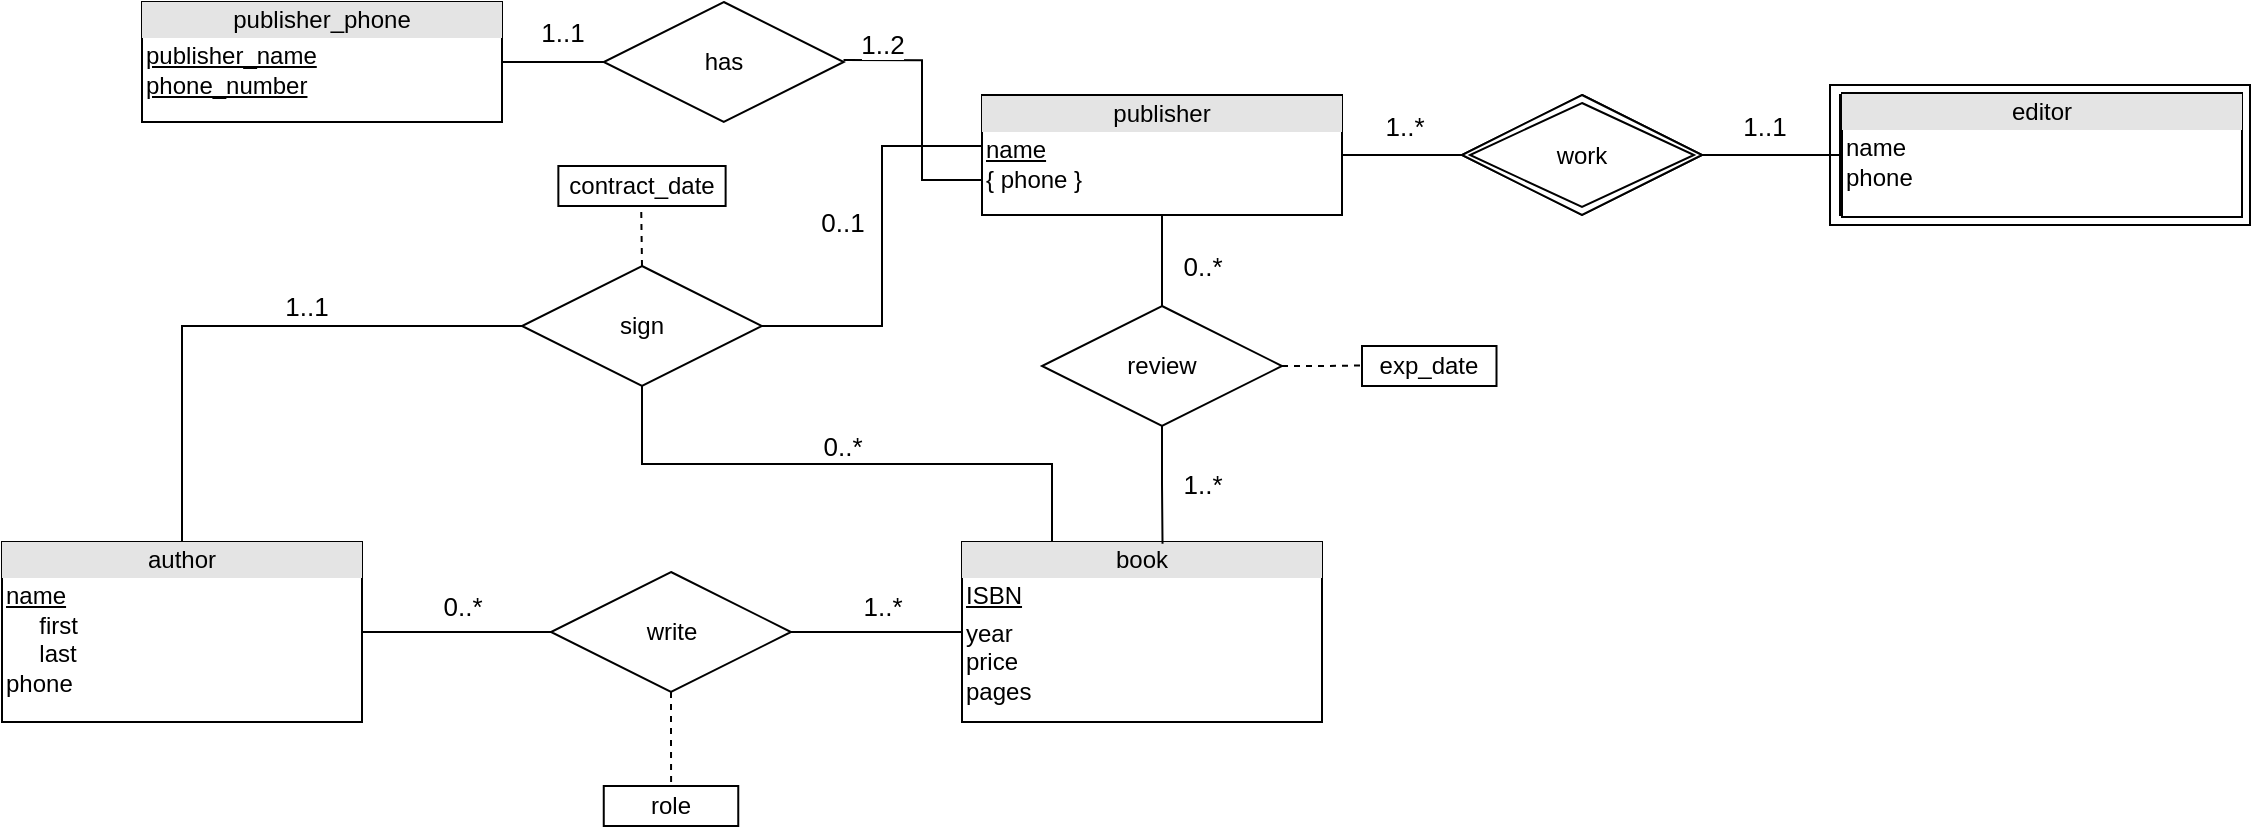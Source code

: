 <mxfile version="12.9.13" type="device"><diagram name="Page-1" id="e7e014a7-5840-1c2e-5031-d8a46d1fe8dd"><mxGraphModel dx="1221" dy="625" grid="1" gridSize="10" guides="1" tooltips="1" connect="1" arrows="1" fold="1" page="1" pageScale="1" pageWidth="1169" pageHeight="826" background="#ffffff" math="0" shadow="0"><root><mxCell id="0"/><mxCell id="1" parent="0"/><mxCell id="WqOHVS7O7DDbEvP_c-Ii-42" value="&lt;div style=&quot;text-align: center ; box-sizing: border-box ; width: 100% ; background: rgb(228 , 228 , 228) ; padding: 2px&quot;&gt;book&lt;/div&gt;&lt;table style=&quot;width: 100% ; font-size: 1em&quot; cellpadding=&quot;2&quot; cellspacing=&quot;0&quot;&gt;&lt;tbody&gt;&lt;tr&gt;&lt;td&gt;&lt;u&gt;ISBN&lt;/u&gt;&lt;/td&gt;&lt;td&gt;&lt;br&gt;&lt;/td&gt;&lt;/tr&gt;&lt;tr&gt;&lt;td&gt;year&lt;br&gt;price&lt;br&gt;pages&lt;/td&gt;&lt;td&gt;&lt;br&gt;&lt;/td&gt;&lt;/tr&gt;&lt;tr&gt;&lt;td&gt;&lt;/td&gt;&lt;td&gt;&lt;br&gt;&lt;/td&gt;&lt;/tr&gt;&lt;/tbody&gt;&lt;/table&gt;" style="verticalAlign=top;align=left;overflow=fill;html=1;" vertex="1" parent="1"><mxGeometry x="610" y="338" width="180" height="90" as="geometry"/></mxCell><mxCell id="WqOHVS7O7DDbEvP_c-Ii-43" value="&lt;div style=&quot;text-align: center ; box-sizing: border-box ; width: 100% ; background: rgb(228 , 228 , 228) ; padding: 2px&quot;&gt;author&lt;/div&gt;&lt;table style=&quot;width: 100% ; font-size: 1em&quot; cellpadding=&quot;2&quot; cellspacing=&quot;0&quot;&gt;&lt;tbody&gt;&lt;tr&gt;&lt;td&gt;&lt;u&gt;name&lt;/u&gt;&lt;br&gt;&amp;nbsp; &amp;nbsp; &amp;nbsp;first&lt;br&gt;&amp;nbsp; &amp;nbsp; &amp;nbsp;last&lt;br&gt;phone&lt;/td&gt;&lt;td&gt;&lt;/td&gt;&lt;/tr&gt;&lt;tr&gt;&lt;td&gt;&lt;/td&gt;&lt;td&gt;&lt;br&gt;&lt;/td&gt;&lt;/tr&gt;&lt;/tbody&gt;&lt;/table&gt;" style="verticalAlign=top;align=left;overflow=fill;html=1;" vertex="1" parent="1"><mxGeometry x="130" y="338" width="180" height="90" as="geometry"/></mxCell><mxCell id="WqOHVS7O7DDbEvP_c-Ii-44" value="&lt;div style=&quot;text-align: center ; box-sizing: border-box ; width: 100% ; background: rgb(228 , 228 , 228) ; padding: 2px&quot;&gt;publisher&lt;/div&gt;&lt;table style=&quot;width: 100% ; font-size: 1em&quot; cellpadding=&quot;2&quot; cellspacing=&quot;0&quot;&gt;&lt;tbody&gt;&lt;tr&gt;&lt;td&gt;&lt;u&gt;name&lt;/u&gt;&lt;br&gt;{ phone }&lt;/td&gt;&lt;td&gt;&lt;/td&gt;&lt;/tr&gt;&lt;tr&gt;&lt;td&gt;&lt;/td&gt;&lt;td&gt;&lt;br&gt;&lt;/td&gt;&lt;/tr&gt;&lt;/tbody&gt;&lt;/table&gt;" style="verticalAlign=top;align=left;overflow=fill;html=1;" vertex="1" parent="1"><mxGeometry x="620" y="114.5" width="180" height="60" as="geometry"/></mxCell><mxCell id="WqOHVS7O7DDbEvP_c-Ii-45" value="Entity" style="shape=ext;margin=3;double=1;whiteSpace=wrap;html=1;align=center;" vertex="1" parent="1"><mxGeometry x="1044" y="109.5" width="210" height="70" as="geometry"/></mxCell><mxCell id="WqOHVS7O7DDbEvP_c-Ii-46" value="&lt;div style=&quot;text-align: center ; box-sizing: border-box ; width: 100% ; background: rgb(228 , 228 , 228) ; padding: 2px&quot;&gt;editor&lt;/div&gt;&lt;table style=&quot;width: 100% ; font-size: 1em&quot; cellpadding=&quot;2&quot; cellspacing=&quot;0&quot;&gt;&lt;tbody&gt;&lt;tr&gt;&lt;td&gt;name&lt;br&gt;phone&lt;/td&gt;&lt;td&gt;&lt;br&gt;&lt;/td&gt;&lt;/tr&gt;&lt;tr&gt;&lt;td&gt;&lt;br&gt;&lt;/td&gt;&lt;td&gt;&lt;br&gt;&lt;/td&gt;&lt;/tr&gt;&lt;tr&gt;&lt;td&gt;&lt;/td&gt;&lt;td&gt;&lt;br&gt;&lt;/td&gt;&lt;/tr&gt;&lt;/tbody&gt;&lt;/table&gt;" style="verticalAlign=top;align=left;overflow=fill;html=1;" vertex="1" parent="1"><mxGeometry x="1050" y="113.5" width="200" height="62" as="geometry"/></mxCell><mxCell id="WqOHVS7O7DDbEvP_c-Ii-48" value="&lt;font style=&quot;font-size: 13px&quot;&gt;0..*&lt;/font&gt;" style="edgeStyle=orthogonalEdgeStyle;rounded=0;orthogonalLoop=1;jettySize=auto;html=1;entryX=1;entryY=0.5;entryDx=0;entryDy=0;endArrow=none;endFill=0;" edge="1" parent="1" source="WqOHVS7O7DDbEvP_c-Ii-47" target="WqOHVS7O7DDbEvP_c-Ii-43"><mxGeometry x="-0.058" y="-13" relative="1" as="geometry"><mxPoint as="offset"/></mxGeometry></mxCell><mxCell id="WqOHVS7O7DDbEvP_c-Ii-49" value="&lt;font style=&quot;font-size: 13px&quot;&gt;1..*&lt;/font&gt;" style="edgeStyle=orthogonalEdgeStyle;rounded=0;orthogonalLoop=1;jettySize=auto;html=1;exitX=1;exitY=0.5;exitDx=0;exitDy=0;entryX=0;entryY=0.5;entryDx=0;entryDy=0;endArrow=none;endFill=0;" edge="1" parent="1" source="WqOHVS7O7DDbEvP_c-Ii-47" target="WqOHVS7O7DDbEvP_c-Ii-42"><mxGeometry x="0.064" y="13" relative="1" as="geometry"><mxPoint as="offset"/></mxGeometry></mxCell><mxCell id="WqOHVS7O7DDbEvP_c-Ii-55" style="edgeStyle=orthogonalEdgeStyle;rounded=0;orthogonalLoop=1;jettySize=auto;html=1;exitX=0.5;exitY=1;exitDx=0;exitDy=0;endArrow=none;endFill=0;dashed=1;" edge="1" parent="1" source="WqOHVS7O7DDbEvP_c-Ii-47" target="WqOHVS7O7DDbEvP_c-Ii-56"><mxGeometry relative="1" as="geometry"><mxPoint x="464.882" y="460" as="targetPoint"/></mxGeometry></mxCell><mxCell id="WqOHVS7O7DDbEvP_c-Ii-47" value="write" style="shape=rhombus;perimeter=rhombusPerimeter;whiteSpace=wrap;html=1;align=center;" vertex="1" parent="1"><mxGeometry x="404.5" y="353" width="120" height="60" as="geometry"/></mxCell><mxCell id="WqOHVS7O7DDbEvP_c-Ii-51" style="edgeStyle=orthogonalEdgeStyle;rounded=0;orthogonalLoop=1;jettySize=auto;html=1;endArrow=none;endFill=0;" edge="1" parent="1" source="WqOHVS7O7DDbEvP_c-Ii-50"><mxGeometry relative="1" as="geometry"><mxPoint x="710" y="175" as="targetPoint"/></mxGeometry></mxCell><mxCell id="WqOHVS7O7DDbEvP_c-Ii-52" value="&lt;font style=&quot;font-size: 13px&quot;&gt;0..*&lt;/font&gt;" style="edgeStyle=orthogonalEdgeStyle;rounded=0;orthogonalLoop=1;jettySize=auto;html=1;entryX=0.5;entryY=1;entryDx=0;entryDy=0;endArrow=none;endFill=0;" edge="1" parent="1" source="WqOHVS7O7DDbEvP_c-Ii-50" target="WqOHVS7O7DDbEvP_c-Ii-44"><mxGeometry x="-0.121" y="-20" relative="1" as="geometry"><mxPoint as="offset"/></mxGeometry></mxCell><mxCell id="WqOHVS7O7DDbEvP_c-Ii-53" value="&lt;font style=&quot;font-size: 13px&quot;&gt;1..*&lt;/font&gt;" style="edgeStyle=orthogonalEdgeStyle;rounded=0;orthogonalLoop=1;jettySize=auto;html=1;entryX=0.557;entryY=0.01;entryDx=0;entryDy=0;entryPerimeter=0;endArrow=none;endFill=0;" edge="1" parent="1" source="WqOHVS7O7DDbEvP_c-Ii-50" target="WqOHVS7O7DDbEvP_c-Ii-42"><mxGeometry x="-0.009" y="20" relative="1" as="geometry"><mxPoint as="offset"/></mxGeometry></mxCell><mxCell id="WqOHVS7O7DDbEvP_c-Ii-57" style="edgeStyle=orthogonalEdgeStyle;rounded=0;orthogonalLoop=1;jettySize=auto;html=1;exitX=1;exitY=0.5;exitDx=0;exitDy=0;dashed=1;endArrow=none;endFill=0;" edge="1" parent="1" source="WqOHVS7O7DDbEvP_c-Ii-50"><mxGeometry relative="1" as="geometry"><mxPoint x="810" y="249.765" as="targetPoint"/></mxGeometry></mxCell><mxCell id="WqOHVS7O7DDbEvP_c-Ii-50" value="review" style="shape=rhombus;perimeter=rhombusPerimeter;whiteSpace=wrap;html=1;align=center;" vertex="1" parent="1"><mxGeometry x="650" y="220" width="120" height="60" as="geometry"/></mxCell><mxCell id="WqOHVS7O7DDbEvP_c-Ii-59" value="&lt;font style=&quot;font-size: 13px&quot;&gt;0..1&lt;/font&gt;" style="edgeStyle=orthogonalEdgeStyle;rounded=0;orthogonalLoop=1;jettySize=auto;html=1;endArrow=none;endFill=0;entryX=0;entryY=0.75;entryDx=0;entryDy=0;" edge="1" parent="1" source="WqOHVS7O7DDbEvP_c-Ii-54" target="WqOHVS7O7DDbEvP_c-Ii-44"><mxGeometry x="0.026" y="20" relative="1" as="geometry"><mxPoint x="550" y="150.0" as="targetPoint"/><Array as="points"><mxPoint x="570" y="230"/><mxPoint x="570" y="140"/><mxPoint x="620" y="140"/></Array><mxPoint as="offset"/></mxGeometry></mxCell><mxCell id="WqOHVS7O7DDbEvP_c-Ii-60" value="&lt;font style=&quot;font-size: 13px&quot;&gt;0..*&lt;/font&gt;" style="edgeStyle=orthogonalEdgeStyle;rounded=0;orthogonalLoop=1;jettySize=auto;html=1;exitX=0.5;exitY=1;exitDx=0;exitDy=0;entryX=0.25;entryY=0;entryDx=0;entryDy=0;endArrow=none;endFill=0;" edge="1" parent="1" source="WqOHVS7O7DDbEvP_c-Ii-54" target="WqOHVS7O7DDbEvP_c-Ii-42"><mxGeometry x="-0.018" y="9" relative="1" as="geometry"><mxPoint as="offset"/></mxGeometry></mxCell><mxCell id="WqOHVS7O7DDbEvP_c-Ii-61" style="edgeStyle=orthogonalEdgeStyle;rounded=0;orthogonalLoop=1;jettySize=auto;html=1;exitX=0;exitY=0.5;exitDx=0;exitDy=0;entryX=0.5;entryY=0;entryDx=0;entryDy=0;endArrow=none;endFill=0;" edge="1" parent="1" source="WqOHVS7O7DDbEvP_c-Ii-54" target="WqOHVS7O7DDbEvP_c-Ii-43"><mxGeometry relative="1" as="geometry"/></mxCell><mxCell id="WqOHVS7O7DDbEvP_c-Ii-64" value="&lt;font style=&quot;font-size: 13px&quot;&gt;1..1&lt;/font&gt;" style="edgeLabel;html=1;align=center;verticalAlign=middle;resizable=0;points=[];" vertex="1" connectable="0" parent="WqOHVS7O7DDbEvP_c-Ii-61"><mxGeometry x="-0.216" y="-1" relative="1" as="geometry"><mxPoint x="1" y="-9" as="offset"/></mxGeometry></mxCell><mxCell id="WqOHVS7O7DDbEvP_c-Ii-62" style="edgeStyle=orthogonalEdgeStyle;rounded=0;orthogonalLoop=1;jettySize=auto;html=1;exitX=0.5;exitY=0;exitDx=0;exitDy=0;endArrow=none;endFill=0;dashed=1;" edge="1" parent="1" source="WqOHVS7O7DDbEvP_c-Ii-54"><mxGeometry relative="1" as="geometry"><mxPoint x="449.588" y="170.0" as="targetPoint"/></mxGeometry></mxCell><mxCell id="WqOHVS7O7DDbEvP_c-Ii-54" value="sign" style="shape=rhombus;perimeter=rhombusPerimeter;whiteSpace=wrap;html=1;align=center;" vertex="1" parent="1"><mxGeometry x="390" y="200" width="120" height="60" as="geometry"/></mxCell><mxCell id="WqOHVS7O7DDbEvP_c-Ii-56" value="role" style="whiteSpace=wrap;html=1;align=center;" vertex="1" parent="1"><mxGeometry x="430.88" y="460" width="67.25" height="20" as="geometry"/></mxCell><mxCell id="WqOHVS7O7DDbEvP_c-Ii-58" value="exp_date" style="whiteSpace=wrap;html=1;align=center;" vertex="1" parent="1"><mxGeometry x="810" y="240" width="67.25" height="20" as="geometry"/></mxCell><mxCell id="WqOHVS7O7DDbEvP_c-Ii-63" value="contract_date" style="whiteSpace=wrap;html=1;align=center;" vertex="1" parent="1"><mxGeometry x="408.18" y="150" width="83.63" height="20" as="geometry"/></mxCell><mxCell id="WqOHVS7O7DDbEvP_c-Ii-66" value="&lt;font style=&quot;font-size: 13px&quot;&gt;1..1&lt;/font&gt;" style="edgeStyle=orthogonalEdgeStyle;rounded=0;orthogonalLoop=1;jettySize=auto;html=1;entryX=0;entryY=0.5;entryDx=0;entryDy=0;endArrow=none;endFill=0;" edge="1" parent="1" source="WqOHVS7O7DDbEvP_c-Ii-65" target="WqOHVS7O7DDbEvP_c-Ii-46"><mxGeometry x="-0.143" y="15" relative="1" as="geometry"><mxPoint x="1" as="offset"/></mxGeometry></mxCell><mxCell id="WqOHVS7O7DDbEvP_c-Ii-67" value="&lt;font style=&quot;font-size: 13px&quot;&gt;1..*&lt;/font&gt;" style="edgeStyle=orthogonalEdgeStyle;rounded=0;orthogonalLoop=1;jettySize=auto;html=1;entryX=1;entryY=0.5;entryDx=0;entryDy=0;endArrow=none;endFill=0;" edge="1" parent="1" source="WqOHVS7O7DDbEvP_c-Ii-65" target="WqOHVS7O7DDbEvP_c-Ii-44"><mxGeometry y="-15" relative="1" as="geometry"><mxPoint x="1" as="offset"/></mxGeometry></mxCell><mxCell id="WqOHVS7O7DDbEvP_c-Ii-65" value="work" style="shape=rhombus;perimeter=rhombusPerimeter;whiteSpace=wrap;html=1;align=center;" vertex="1" parent="1"><mxGeometry x="860" y="114.5" width="120" height="60" as="geometry"/></mxCell><mxCell id="WqOHVS7O7DDbEvP_c-Ii-68" value="work" style="shape=rhombus;double=1;perimeter=rhombusPerimeter;whiteSpace=wrap;html=1;align=center;" vertex="1" parent="1"><mxGeometry x="860" y="114.5" width="120" height="60" as="geometry"/></mxCell><mxCell id="WqOHVS7O7DDbEvP_c-Ii-69" value="&lt;div style=&quot;text-align: center ; box-sizing: border-box ; width: 100% ; background: rgb(228 , 228 , 228) ; padding: 2px&quot;&gt;publisher_phone&lt;/div&gt;&lt;table style=&quot;width: 100% ; font-size: 1em&quot; cellpadding=&quot;2&quot; cellspacing=&quot;0&quot;&gt;&lt;tbody&gt;&lt;tr&gt;&lt;td&gt;&lt;u&gt;publisher_name&lt;/u&gt;&lt;br&gt;&lt;u&gt;phone_number&lt;/u&gt;&lt;br&gt;&amp;nbsp; &amp;nbsp; &amp;nbsp;&lt;br&gt;&lt;br&gt;&lt;/td&gt;&lt;td&gt;&lt;br&gt;&lt;/td&gt;&lt;/tr&gt;&lt;tr&gt;&lt;td&gt;&lt;br&gt;&lt;/td&gt;&lt;td&gt;&lt;br&gt;&lt;/td&gt;&lt;/tr&gt;&lt;tr&gt;&lt;td&gt;&lt;/td&gt;&lt;td&gt;&lt;br&gt;&lt;/td&gt;&lt;/tr&gt;&lt;/tbody&gt;&lt;/table&gt;" style="verticalAlign=top;align=left;overflow=fill;html=1;" vertex="1" parent="1"><mxGeometry x="200" y="68" width="180" height="60" as="geometry"/></mxCell><mxCell id="WqOHVS7O7DDbEvP_c-Ii-70" value="&lt;font style=&quot;font-size: 13px&quot;&gt;1..1&lt;/font&gt;" style="edgeStyle=orthogonalEdgeStyle;rounded=0;orthogonalLoop=1;jettySize=auto;html=1;endArrow=none;endFill=0;entryX=1;entryY=0.5;entryDx=0;entryDy=0;" edge="1" parent="1" source="WqOHVS7O7DDbEvP_c-Ii-71" target="WqOHVS7O7DDbEvP_c-Ii-69"><mxGeometry x="-0.2" y="-15" relative="1" as="geometry"><mxPoint x="590" as="targetPoint"/><mxPoint as="offset"/></mxGeometry></mxCell><mxCell id="WqOHVS7O7DDbEvP_c-Ii-72" value="&lt;font style=&quot;font-size: 13px&quot;&gt;1..2&lt;/font&gt;" style="edgeStyle=orthogonalEdgeStyle;rounded=0;orthogonalLoop=1;jettySize=auto;html=1;endArrow=none;endFill=0;" edge="1" parent="1"><mxGeometry x="-0.724" y="8" relative="1" as="geometry"><mxPoint x="620" y="147" as="targetPoint"/><mxPoint x="550.762" y="97.059" as="sourcePoint"/><Array as="points"><mxPoint x="590" y="97"/><mxPoint x="590" y="157"/></Array><mxPoint as="offset"/></mxGeometry></mxCell><mxCell id="WqOHVS7O7DDbEvP_c-Ii-71" value="has" style="shape=rhombus;perimeter=rhombusPerimeter;whiteSpace=wrap;html=1;align=center;" vertex="1" parent="1"><mxGeometry x="430.88" y="68" width="120" height="60" as="geometry"/></mxCell></root></mxGraphModel></diagram></mxfile>
